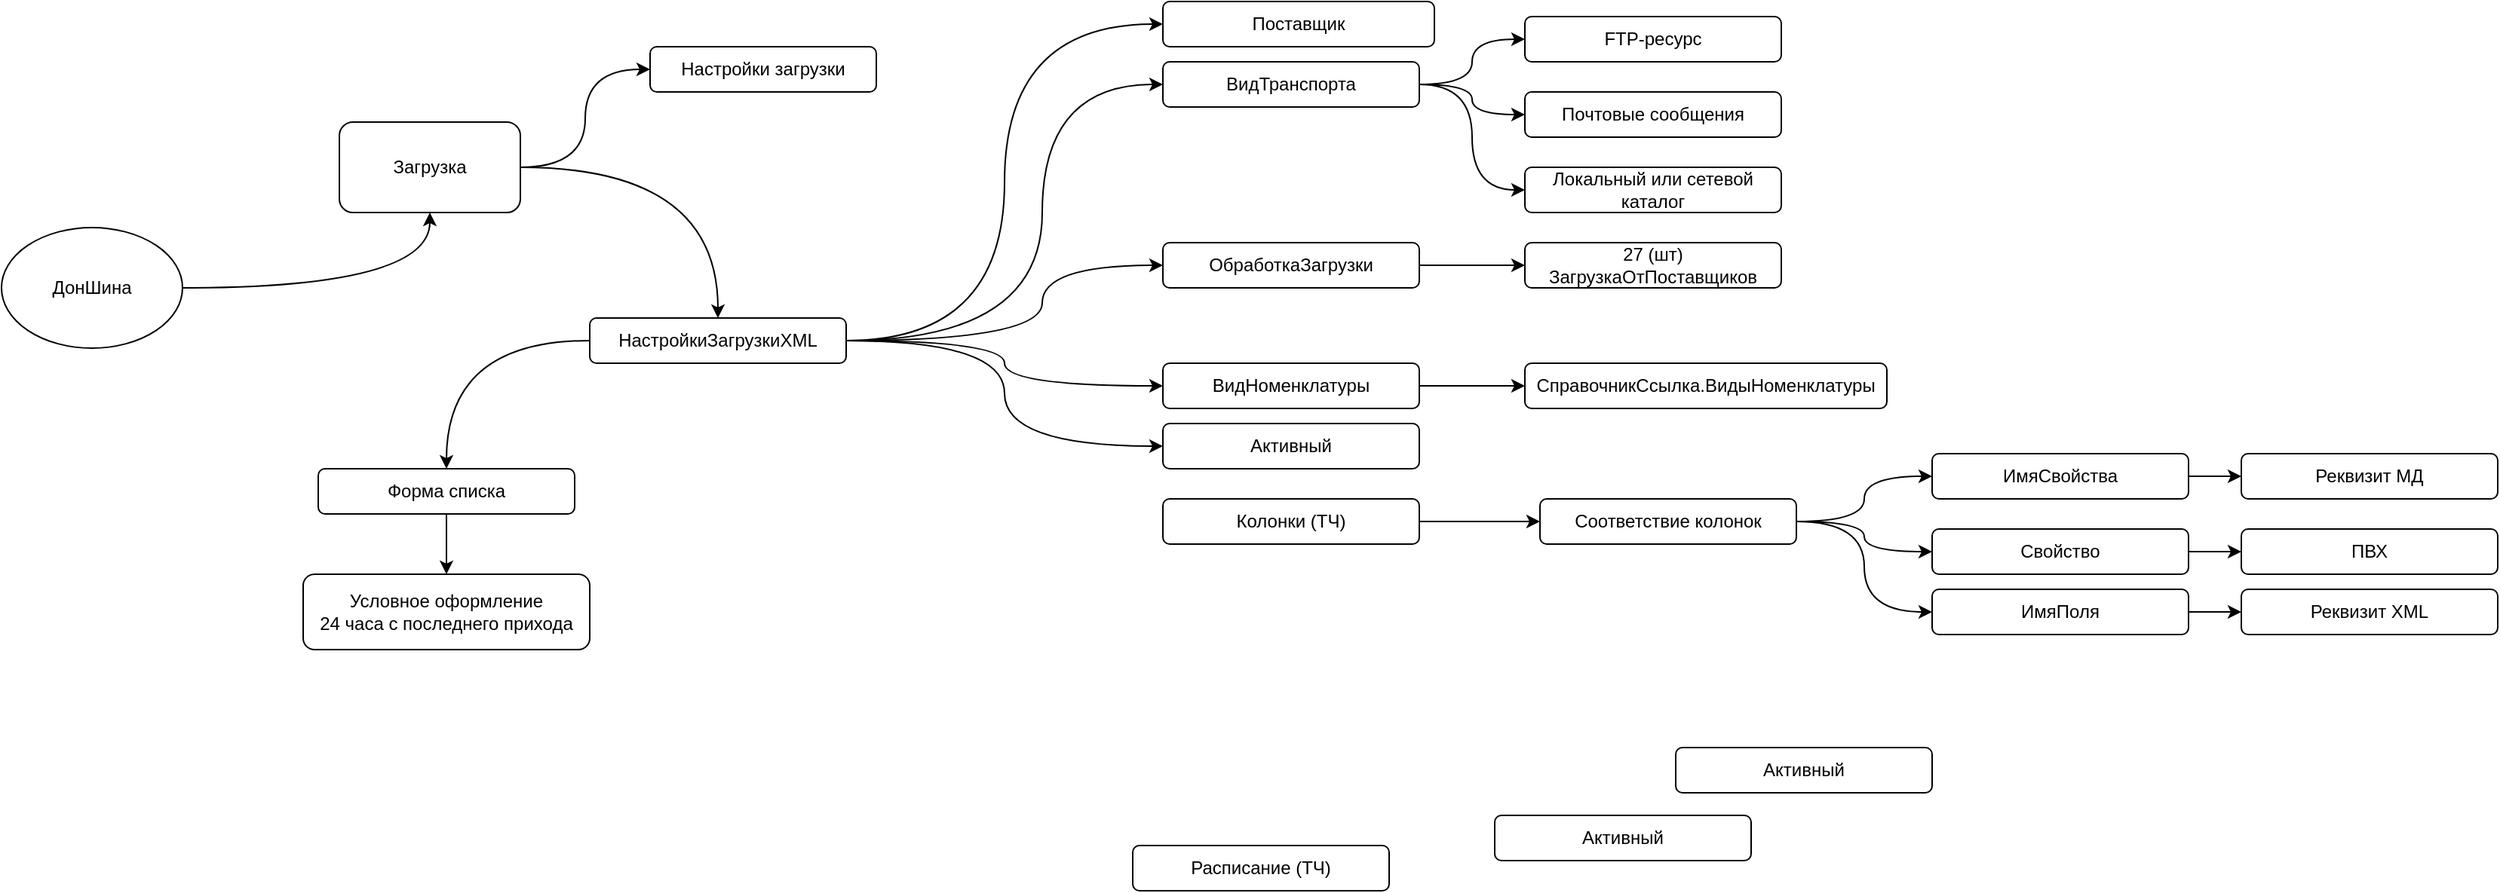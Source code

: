 <mxfile version="28.2.5">
  <diagram name="Страница — 1" id="MQuCKsTkF0hV8LhLmS5N">
    <mxGraphModel dx="1372" dy="744" grid="1" gridSize="10" guides="1" tooltips="1" connect="1" arrows="1" fold="1" page="1" pageScale="1" pageWidth="827" pageHeight="1169" math="0" shadow="0">
      <root>
        <mxCell id="0" />
        <mxCell id="1" parent="0" />
        <mxCell id="EHXcdM6yGb4Hflx0Ipde-5" value="" style="edgeStyle=orthogonalEdgeStyle;rounded=0;orthogonalLoop=1;jettySize=auto;html=1;curved=1;" edge="1" parent="1" source="EHXcdM6yGb4Hflx0Ipde-1" target="EHXcdM6yGb4Hflx0Ipde-4">
          <mxGeometry relative="1" as="geometry" />
        </mxCell>
        <mxCell id="EHXcdM6yGb4Hflx0Ipde-1" value="ДонШина" style="ellipse;whiteSpace=wrap;html=1;" vertex="1" parent="1">
          <mxGeometry x="190" y="240" width="120" height="80" as="geometry" />
        </mxCell>
        <mxCell id="EHXcdM6yGb4Hflx0Ipde-2" value="Настройки загрузки" style="rounded=1;whiteSpace=wrap;html=1;" vertex="1" parent="1">
          <mxGeometry x="620" y="120" width="150" height="30" as="geometry" />
        </mxCell>
        <mxCell id="EHXcdM6yGb4Hflx0Ipde-10" value="" style="edgeStyle=orthogonalEdgeStyle;rounded=0;orthogonalLoop=1;jettySize=auto;html=1;curved=1;entryX=0;entryY=0.5;entryDx=0;entryDy=0;" edge="1" parent="1" source="EHXcdM6yGb4Hflx0Ipde-3" target="EHXcdM6yGb4Hflx0Ipde-8">
          <mxGeometry relative="1" as="geometry" />
        </mxCell>
        <mxCell id="EHXcdM6yGb4Hflx0Ipde-32" style="edgeStyle=orthogonalEdgeStyle;rounded=0;orthogonalLoop=1;jettySize=auto;html=1;curved=1;" edge="1" parent="1" source="EHXcdM6yGb4Hflx0Ipde-3" target="EHXcdM6yGb4Hflx0Ipde-15">
          <mxGeometry relative="1" as="geometry" />
        </mxCell>
        <mxCell id="EHXcdM6yGb4Hflx0Ipde-33" style="edgeStyle=orthogonalEdgeStyle;rounded=0;orthogonalLoop=1;jettySize=auto;html=1;entryX=0;entryY=0.5;entryDx=0;entryDy=0;curved=1;" edge="1" parent="1" source="EHXcdM6yGb4Hflx0Ipde-3" target="EHXcdM6yGb4Hflx0Ipde-11">
          <mxGeometry relative="1" as="geometry">
            <Array as="points">
              <mxPoint x="880" y="315" />
              <mxPoint x="880" y="145" />
            </Array>
          </mxGeometry>
        </mxCell>
        <mxCell id="EHXcdM6yGb4Hflx0Ipde-34" style="edgeStyle=orthogonalEdgeStyle;rounded=0;orthogonalLoop=1;jettySize=auto;html=1;entryX=0;entryY=0.5;entryDx=0;entryDy=0;curved=1;" edge="1" parent="1" source="EHXcdM6yGb4Hflx0Ipde-3" target="EHXcdM6yGb4Hflx0Ipde-16">
          <mxGeometry relative="1" as="geometry">
            <Array as="points">
              <mxPoint x="880" y="315" />
              <mxPoint x="880" y="265" />
            </Array>
          </mxGeometry>
        </mxCell>
        <mxCell id="EHXcdM6yGb4Hflx0Ipde-35" style="edgeStyle=orthogonalEdgeStyle;rounded=0;orthogonalLoop=1;jettySize=auto;html=1;curved=1;" edge="1" parent="1" source="EHXcdM6yGb4Hflx0Ipde-3" target="EHXcdM6yGb4Hflx0Ipde-13">
          <mxGeometry relative="1" as="geometry" />
        </mxCell>
        <mxCell id="EHXcdM6yGb4Hflx0Ipde-36" style="edgeStyle=orthogonalEdgeStyle;rounded=0;orthogonalLoop=1;jettySize=auto;html=1;entryX=0;entryY=0.5;entryDx=0;entryDy=0;curved=1;" edge="1" parent="1" source="EHXcdM6yGb4Hflx0Ipde-3" target="EHXcdM6yGb4Hflx0Ipde-14">
          <mxGeometry relative="1" as="geometry" />
        </mxCell>
        <mxCell id="EHXcdM6yGb4Hflx0Ipde-3" value="НастройкиЗагрузкиXML" style="rounded=1;whiteSpace=wrap;html=1;" vertex="1" parent="1">
          <mxGeometry x="580" y="300" width="170" height="30" as="geometry" />
        </mxCell>
        <mxCell id="EHXcdM6yGb4Hflx0Ipde-6" style="edgeStyle=orthogonalEdgeStyle;rounded=0;orthogonalLoop=1;jettySize=auto;html=1;entryX=0;entryY=0.5;entryDx=0;entryDy=0;curved=1;" edge="1" parent="1" source="EHXcdM6yGb4Hflx0Ipde-4" target="EHXcdM6yGb4Hflx0Ipde-2">
          <mxGeometry relative="1" as="geometry" />
        </mxCell>
        <mxCell id="EHXcdM6yGb4Hflx0Ipde-7" style="edgeStyle=orthogonalEdgeStyle;rounded=0;orthogonalLoop=1;jettySize=auto;html=1;curved=1;" edge="1" parent="1" source="EHXcdM6yGb4Hflx0Ipde-4" target="EHXcdM6yGb4Hflx0Ipde-3">
          <mxGeometry relative="1" as="geometry" />
        </mxCell>
        <mxCell id="EHXcdM6yGb4Hflx0Ipde-4" value="Загрузка" style="rounded=1;whiteSpace=wrap;html=1;" vertex="1" parent="1">
          <mxGeometry x="414" y="170" width="120" height="60" as="geometry" />
        </mxCell>
        <mxCell id="EHXcdM6yGb4Hflx0Ipde-8" value="Поставщик" style="rounded=1;whiteSpace=wrap;html=1;" vertex="1" parent="1">
          <mxGeometry x="960" y="90" width="180" height="30" as="geometry" />
        </mxCell>
        <mxCell id="EHXcdM6yGb4Hflx0Ipde-18" value="" style="edgeStyle=orthogonalEdgeStyle;rounded=0;orthogonalLoop=1;jettySize=auto;html=1;curved=1;" edge="1" parent="1" source="EHXcdM6yGb4Hflx0Ipde-11" target="EHXcdM6yGb4Hflx0Ipde-17">
          <mxGeometry relative="1" as="geometry" />
        </mxCell>
        <mxCell id="EHXcdM6yGb4Hflx0Ipde-21" style="edgeStyle=orthogonalEdgeStyle;rounded=0;orthogonalLoop=1;jettySize=auto;html=1;entryX=0;entryY=0.5;entryDx=0;entryDy=0;curved=1;" edge="1" parent="1" source="EHXcdM6yGb4Hflx0Ipde-11" target="EHXcdM6yGb4Hflx0Ipde-19">
          <mxGeometry relative="1" as="geometry" />
        </mxCell>
        <mxCell id="EHXcdM6yGb4Hflx0Ipde-22" style="edgeStyle=orthogonalEdgeStyle;rounded=0;orthogonalLoop=1;jettySize=auto;html=1;entryX=0;entryY=0.5;entryDx=0;entryDy=0;curved=1;" edge="1" parent="1" source="EHXcdM6yGb4Hflx0Ipde-11" target="EHXcdM6yGb4Hflx0Ipde-20">
          <mxGeometry relative="1" as="geometry" />
        </mxCell>
        <mxCell id="EHXcdM6yGb4Hflx0Ipde-11" value="ВидТранспорта" style="rounded=1;whiteSpace=wrap;html=1;" vertex="1" parent="1">
          <mxGeometry x="960" y="130" width="170" height="30" as="geometry" />
        </mxCell>
        <mxCell id="EHXcdM6yGb4Hflx0Ipde-29" style="edgeStyle=orthogonalEdgeStyle;rounded=0;orthogonalLoop=1;jettySize=auto;html=1;entryX=0;entryY=0.5;entryDx=0;entryDy=0;" edge="1" parent="1" source="EHXcdM6yGb4Hflx0Ipde-13" target="EHXcdM6yGb4Hflx0Ipde-28">
          <mxGeometry relative="1" as="geometry" />
        </mxCell>
        <mxCell id="EHXcdM6yGb4Hflx0Ipde-13" value="ВидНоменклатуры" style="rounded=1;whiteSpace=wrap;html=1;" vertex="1" parent="1">
          <mxGeometry x="960" y="330" width="170" height="30" as="geometry" />
        </mxCell>
        <mxCell id="EHXcdM6yGb4Hflx0Ipde-14" value="Активный" style="rounded=1;whiteSpace=wrap;html=1;" vertex="1" parent="1">
          <mxGeometry x="960" y="370" width="170" height="30" as="geometry" />
        </mxCell>
        <mxCell id="EHXcdM6yGb4Hflx0Ipde-31" value="" style="edgeStyle=orthogonalEdgeStyle;rounded=0;orthogonalLoop=1;jettySize=auto;html=1;" edge="1" parent="1" source="EHXcdM6yGb4Hflx0Ipde-15" target="EHXcdM6yGb4Hflx0Ipde-30">
          <mxGeometry relative="1" as="geometry" />
        </mxCell>
        <mxCell id="EHXcdM6yGb4Hflx0Ipde-15" value="Форма списка" style="rounded=1;whiteSpace=wrap;html=1;" vertex="1" parent="1">
          <mxGeometry x="400" y="400" width="170" height="30" as="geometry" />
        </mxCell>
        <mxCell id="EHXcdM6yGb4Hflx0Ipde-26" style="edgeStyle=orthogonalEdgeStyle;rounded=0;orthogonalLoop=1;jettySize=auto;html=1;" edge="1" parent="1" source="EHXcdM6yGb4Hflx0Ipde-16" target="EHXcdM6yGb4Hflx0Ipde-25">
          <mxGeometry relative="1" as="geometry" />
        </mxCell>
        <mxCell id="EHXcdM6yGb4Hflx0Ipde-16" value="ОбработкаЗагрузки" style="rounded=1;whiteSpace=wrap;html=1;" vertex="1" parent="1">
          <mxGeometry x="960" y="250" width="170" height="30" as="geometry" />
        </mxCell>
        <mxCell id="EHXcdM6yGb4Hflx0Ipde-17" value="FTP-ресурс" style="rounded=1;whiteSpace=wrap;html=1;" vertex="1" parent="1">
          <mxGeometry x="1200" y="100" width="170" height="30" as="geometry" />
        </mxCell>
        <mxCell id="EHXcdM6yGb4Hflx0Ipde-19" value="Почтовые сообщения" style="rounded=1;whiteSpace=wrap;html=1;" vertex="1" parent="1">
          <mxGeometry x="1200" y="150" width="170" height="30" as="geometry" />
        </mxCell>
        <mxCell id="EHXcdM6yGb4Hflx0Ipde-20" value="Локальный или сетевой каталог" style="rounded=1;whiteSpace=wrap;html=1;" vertex="1" parent="1">
          <mxGeometry x="1200" y="200" width="170" height="30" as="geometry" />
        </mxCell>
        <mxCell id="EHXcdM6yGb4Hflx0Ipde-25" value="27 (шт)&lt;br&gt;ЗагрузкаОтПоставщиков" style="rounded=1;whiteSpace=wrap;html=1;" vertex="1" parent="1">
          <mxGeometry x="1200" y="250" width="170" height="30" as="geometry" />
        </mxCell>
        <mxCell id="EHXcdM6yGb4Hflx0Ipde-28" value="СправочникСсылка.ВидыНоменклатуры" style="rounded=1;whiteSpace=wrap;html=1;" vertex="1" parent="1">
          <mxGeometry x="1200" y="330" width="240" height="30" as="geometry" />
        </mxCell>
        <mxCell id="EHXcdM6yGb4Hflx0Ipde-30" value="Условное оформление&lt;div&gt;24 часа с последнего прихода&lt;/div&gt;" style="rounded=1;whiteSpace=wrap;html=1;" vertex="1" parent="1">
          <mxGeometry x="390" y="470" width="190" height="50" as="geometry" />
        </mxCell>
        <mxCell id="EHXcdM6yGb4Hflx0Ipde-37" value="Расписание (ТЧ)" style="rounded=1;whiteSpace=wrap;html=1;" vertex="1" parent="1">
          <mxGeometry x="940" y="650" width="170" height="30" as="geometry" />
        </mxCell>
        <mxCell id="EHXcdM6yGb4Hflx0Ipde-44" value="" style="edgeStyle=orthogonalEdgeStyle;rounded=0;orthogonalLoop=1;jettySize=auto;html=1;" edge="1" parent="1" source="EHXcdM6yGb4Hflx0Ipde-40" target="EHXcdM6yGb4Hflx0Ipde-43">
          <mxGeometry relative="1" as="geometry" />
        </mxCell>
        <mxCell id="EHXcdM6yGb4Hflx0Ipde-40" value="Колонки (ТЧ)" style="rounded=1;whiteSpace=wrap;html=1;" vertex="1" parent="1">
          <mxGeometry x="960" y="420" width="170" height="30" as="geometry" />
        </mxCell>
        <mxCell id="EHXcdM6yGb4Hflx0Ipde-41" value="Активный" style="rounded=1;whiteSpace=wrap;html=1;" vertex="1" parent="1">
          <mxGeometry x="1300" y="585" width="170" height="30" as="geometry" />
        </mxCell>
        <mxCell id="EHXcdM6yGb4Hflx0Ipde-42" value="Активный" style="rounded=1;whiteSpace=wrap;html=1;" vertex="1" parent="1">
          <mxGeometry x="1180" y="630" width="170" height="30" as="geometry" />
        </mxCell>
        <mxCell id="EHXcdM6yGb4Hflx0Ipde-46" value="" style="edgeStyle=orthogonalEdgeStyle;rounded=0;orthogonalLoop=1;jettySize=auto;html=1;curved=1;" edge="1" parent="1" source="EHXcdM6yGb4Hflx0Ipde-43" target="EHXcdM6yGb4Hflx0Ipde-45">
          <mxGeometry relative="1" as="geometry" />
        </mxCell>
        <mxCell id="EHXcdM6yGb4Hflx0Ipde-48" style="edgeStyle=orthogonalEdgeStyle;rounded=0;orthogonalLoop=1;jettySize=auto;html=1;entryX=0;entryY=0.5;entryDx=0;entryDy=0;curved=1;" edge="1" parent="1" source="EHXcdM6yGb4Hflx0Ipde-43" target="EHXcdM6yGb4Hflx0Ipde-47">
          <mxGeometry relative="1" as="geometry" />
        </mxCell>
        <mxCell id="EHXcdM6yGb4Hflx0Ipde-50" style="edgeStyle=orthogonalEdgeStyle;rounded=0;orthogonalLoop=1;jettySize=auto;html=1;entryX=0;entryY=0.5;entryDx=0;entryDy=0;curved=1;" edge="1" parent="1" source="EHXcdM6yGb4Hflx0Ipde-43" target="EHXcdM6yGb4Hflx0Ipde-49">
          <mxGeometry relative="1" as="geometry" />
        </mxCell>
        <mxCell id="EHXcdM6yGb4Hflx0Ipde-43" value="Соответствие колонок" style="rounded=1;whiteSpace=wrap;html=1;" vertex="1" parent="1">
          <mxGeometry x="1210" y="420" width="170" height="30" as="geometry" />
        </mxCell>
        <mxCell id="EHXcdM6yGb4Hflx0Ipde-52" value="" style="edgeStyle=orthogonalEdgeStyle;rounded=0;orthogonalLoop=1;jettySize=auto;html=1;" edge="1" parent="1" source="EHXcdM6yGb4Hflx0Ipde-45" target="EHXcdM6yGb4Hflx0Ipde-51">
          <mxGeometry relative="1" as="geometry" />
        </mxCell>
        <mxCell id="EHXcdM6yGb4Hflx0Ipde-45" value="ИмяСвойства" style="rounded=1;whiteSpace=wrap;html=1;" vertex="1" parent="1">
          <mxGeometry x="1470" y="390" width="170" height="30" as="geometry" />
        </mxCell>
        <mxCell id="EHXcdM6yGb4Hflx0Ipde-56" style="edgeStyle=orthogonalEdgeStyle;rounded=0;orthogonalLoop=1;jettySize=auto;html=1;" edge="1" parent="1" source="EHXcdM6yGb4Hflx0Ipde-47" target="EHXcdM6yGb4Hflx0Ipde-54">
          <mxGeometry relative="1" as="geometry" />
        </mxCell>
        <mxCell id="EHXcdM6yGb4Hflx0Ipde-47" value="Свойство" style="rounded=1;whiteSpace=wrap;html=1;" vertex="1" parent="1">
          <mxGeometry x="1470" y="440" width="170" height="30" as="geometry" />
        </mxCell>
        <mxCell id="EHXcdM6yGb4Hflx0Ipde-57" style="edgeStyle=orthogonalEdgeStyle;rounded=0;orthogonalLoop=1;jettySize=auto;html=1;" edge="1" parent="1" source="EHXcdM6yGb4Hflx0Ipde-49" target="EHXcdM6yGb4Hflx0Ipde-55">
          <mxGeometry relative="1" as="geometry" />
        </mxCell>
        <mxCell id="EHXcdM6yGb4Hflx0Ipde-49" value="ИмяПоля" style="rounded=1;whiteSpace=wrap;html=1;" vertex="1" parent="1">
          <mxGeometry x="1470" y="480" width="170" height="30" as="geometry" />
        </mxCell>
        <mxCell id="EHXcdM6yGb4Hflx0Ipde-51" value="Реквизит МД" style="rounded=1;whiteSpace=wrap;html=1;" vertex="1" parent="1">
          <mxGeometry x="1675" y="390" width="170" height="30" as="geometry" />
        </mxCell>
        <mxCell id="EHXcdM6yGb4Hflx0Ipde-54" value="ПВХ" style="rounded=1;whiteSpace=wrap;html=1;" vertex="1" parent="1">
          <mxGeometry x="1675" y="440" width="170" height="30" as="geometry" />
        </mxCell>
        <mxCell id="EHXcdM6yGb4Hflx0Ipde-55" value="Реквизит XML" style="rounded=1;whiteSpace=wrap;html=1;" vertex="1" parent="1">
          <mxGeometry x="1675" y="480" width="170" height="30" as="geometry" />
        </mxCell>
      </root>
    </mxGraphModel>
  </diagram>
</mxfile>
